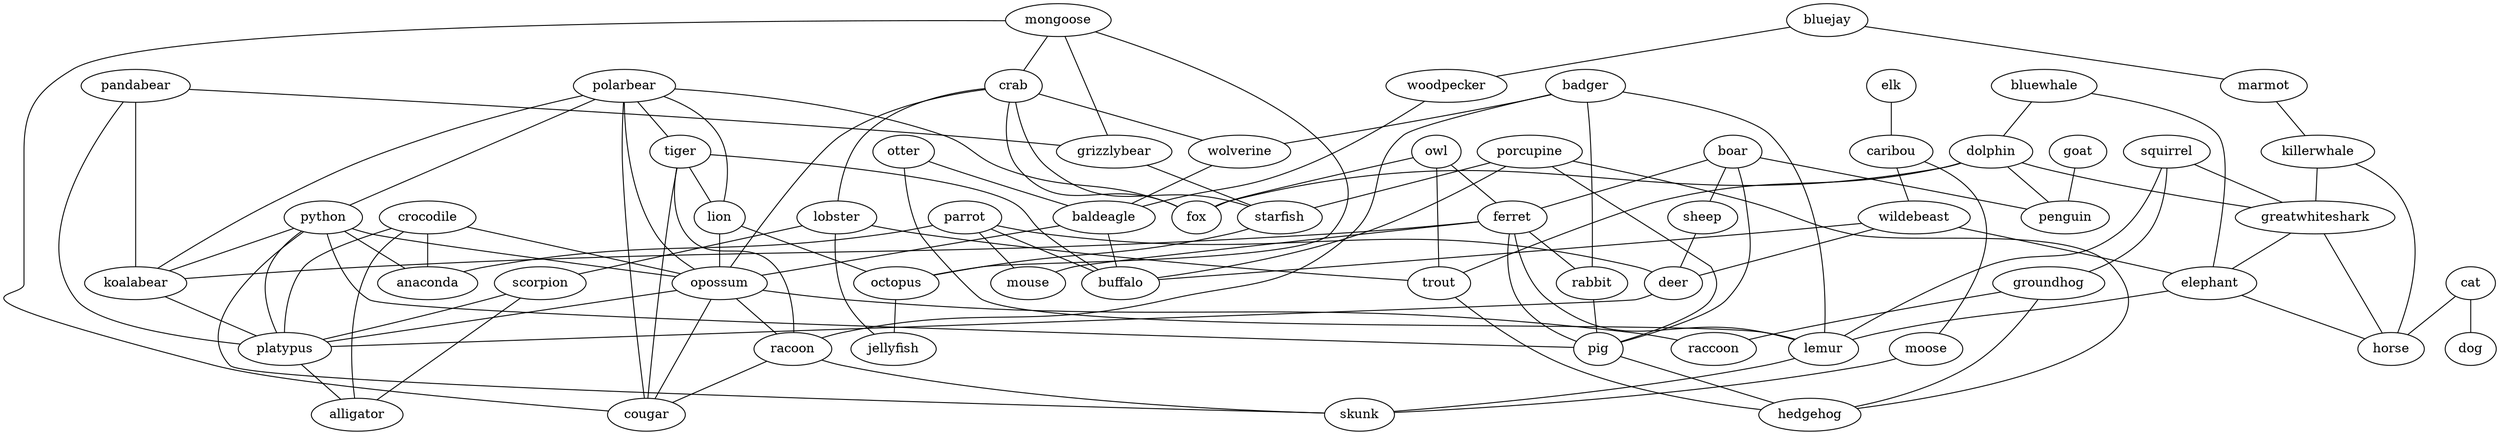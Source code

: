 strict graph  {
	owl -- ferret	 [weight=1];
	owl -- fox	 [weight=1];
	owl -- trout	 [weight=1];
	pandabear -- grizzlybear	 [weight=1];
	pandabear -- koalabear	 [weight=1];
	pandabear -- platypus	 [weight=1];
	crocodile -- anaconda	 [weight=1];
	crocodile -- opossum	 [weight=1];
	crocodile -- platypus	 [weight=1];
	crocodile -- alligator	 [weight=1];
	mongoose -- crab	 [weight=1];
	mongoose -- grizzlybear	 [weight=1];
	mongoose -- octopus	 [weight=1];
	mongoose -- cougar	 [weight=1];
	boar -- sheep	 [weight=1];
	boar -- ferret	 [weight=1];
	boar -- pig	 [weight=1];
	boar -- penguin	 [weight=1];
	badger -- rabbit	 [weight=1];
	badger -- wolverine	 [weight=1];
	badger -- racoon	 [weight=1];
	badger -- lemur	 [weight=1];
	sheep -- deer	 [weight=1];
	elk -- caribou	 [weight=1];
	crab -- starfish	 [weight=1];
	crab -- lobster	 [weight=1];
	crab -- fox	 [weight=1];
	crab -- wolverine	 [weight=1];
	crab -- opossum	 [weight=1];
	polarbear -- python	 [weight=1];
	polarbear -- tiger	 [weight=1];
	polarbear -- lion	 [weight=1];
	polarbear -- fox	 [weight=1];
	polarbear -- opossum	 [weight=1];
	polarbear -- koalabear	 [weight=1];
	polarbear -- cougar	 [weight=1];
	porcupine -- starfish	 [weight=1];
	porcupine -- pig	 [weight=1];
	porcupine -- buffalo	 [weight=1];
	porcupine -- hedgehog	 [weight=1];
	grizzlybear -- starfish	 [weight=1];
	squirrel -- greatwhiteshark	 [weight=1];
	squirrel -- groundhog	 [weight=1];
	squirrel -- lemur	 [weight=1];
	starfish -- octopus	 [weight=1];
	python -- pig	 [weight=1];
	python -- anaconda	 [weight=1];
	python -- opossum	 [weight=1];
	python -- koalabear	 [weight=1];
	python -- platypus	 [weight=1];
	python -- skunk	 [weight=1];
	caribou -- wildebeast	 [weight=1];
	caribou -- moose	 [weight=1];
	tiger -- lion	 [weight=1];
	tiger -- racoon	 [weight=1];
	tiger -- cougar	 [weight=1];
	tiger -- buffalo	 [weight=1];
	ferret -- rabbit	 [weight=1];
	ferret -- pig	 [weight=1];
	ferret -- mouse	 [weight=1];
	ferret -- koalabear	 [weight=1];
	ferret -- lemur	 [weight=1];
	rabbit -- pig	 [weight=1];
	otter -- baldeagle	 [weight=1];
	otter -- lemur	 [weight=1];
	parrot -- deer	 [weight=1];
	parrot -- anaconda	 [weight=1];
	parrot -- mouse	 [weight=1];
	parrot -- buffalo	 [weight=1];
	bluejay -- marmot	 [weight=1];
	bluejay -- woodpecker	 [weight=1];
	cat -- horse	 [weight=1];
	cat -- dog	 [weight=1];
	wildebeast -- deer	 [weight=1];
	wildebeast -- elephant	 [weight=1];
	wildebeast -- buffalo	 [weight=1];
	bluewhale -- dolphin	 [weight=1];
	bluewhale -- elephant	 [weight=1];
	marmot -- killerwhale	 [weight=1];
	dolphin -- fox	 [weight=1];
	dolphin -- greatwhiteshark	 [weight=1];
	dolphin -- trout	 [weight=1];
	dolphin -- penguin	 [weight=1];
	deer -- platypus	 [weight=1];
	pig -- hedgehog	 [weight=1];
	lion -- octopus	 [weight=1];
	lion -- opossum	 [weight=1];
	lobster -- trout	 [weight=1];
	lobster -- scorpion	 [weight=1];
	lobster -- jellyfish	 [weight=1];
	woodpecker -- baldeagle	 [weight=1];
	killerwhale -- greatwhiteshark	 [weight=1];
	killerwhale -- horse	 [weight=1];
	greatwhiteshark -- elephant	 [weight=1];
	greatwhiteshark -- horse	 [weight=1];
	wolverine -- baldeagle	 [weight=1];
	baldeagle -- opossum	 [weight=1];
	baldeagle -- buffalo	 [weight=1];
	elephant -- horse	 [weight=1];
	elephant -- lemur	 [weight=1];
	goat -- penguin	 [weight=1];
	trout -- hedgehog	 [weight=1];
	moose -- skunk	 [weight=1];
	octopus -- jellyfish	 [weight=1];
	scorpion -- platypus	 [weight=1];
	scorpion -- alligator	 [weight=1];
	opossum -- racoon	 [weight=1];
	opossum -- cougar	 [weight=1];
	opossum -- platypus	 [weight=1];
	opossum -- raccoon	 [weight=1];
	racoon -- cougar	 [weight=1];
	racoon -- skunk	 [weight=1];
	koalabear -- platypus	 [weight=1];
	groundhog -- raccoon	 [weight=1];
	groundhog -- hedgehog	 [weight=1];
	lemur -- skunk	 [weight=1];
	platypus -- alligator	 [weight=1];
}
